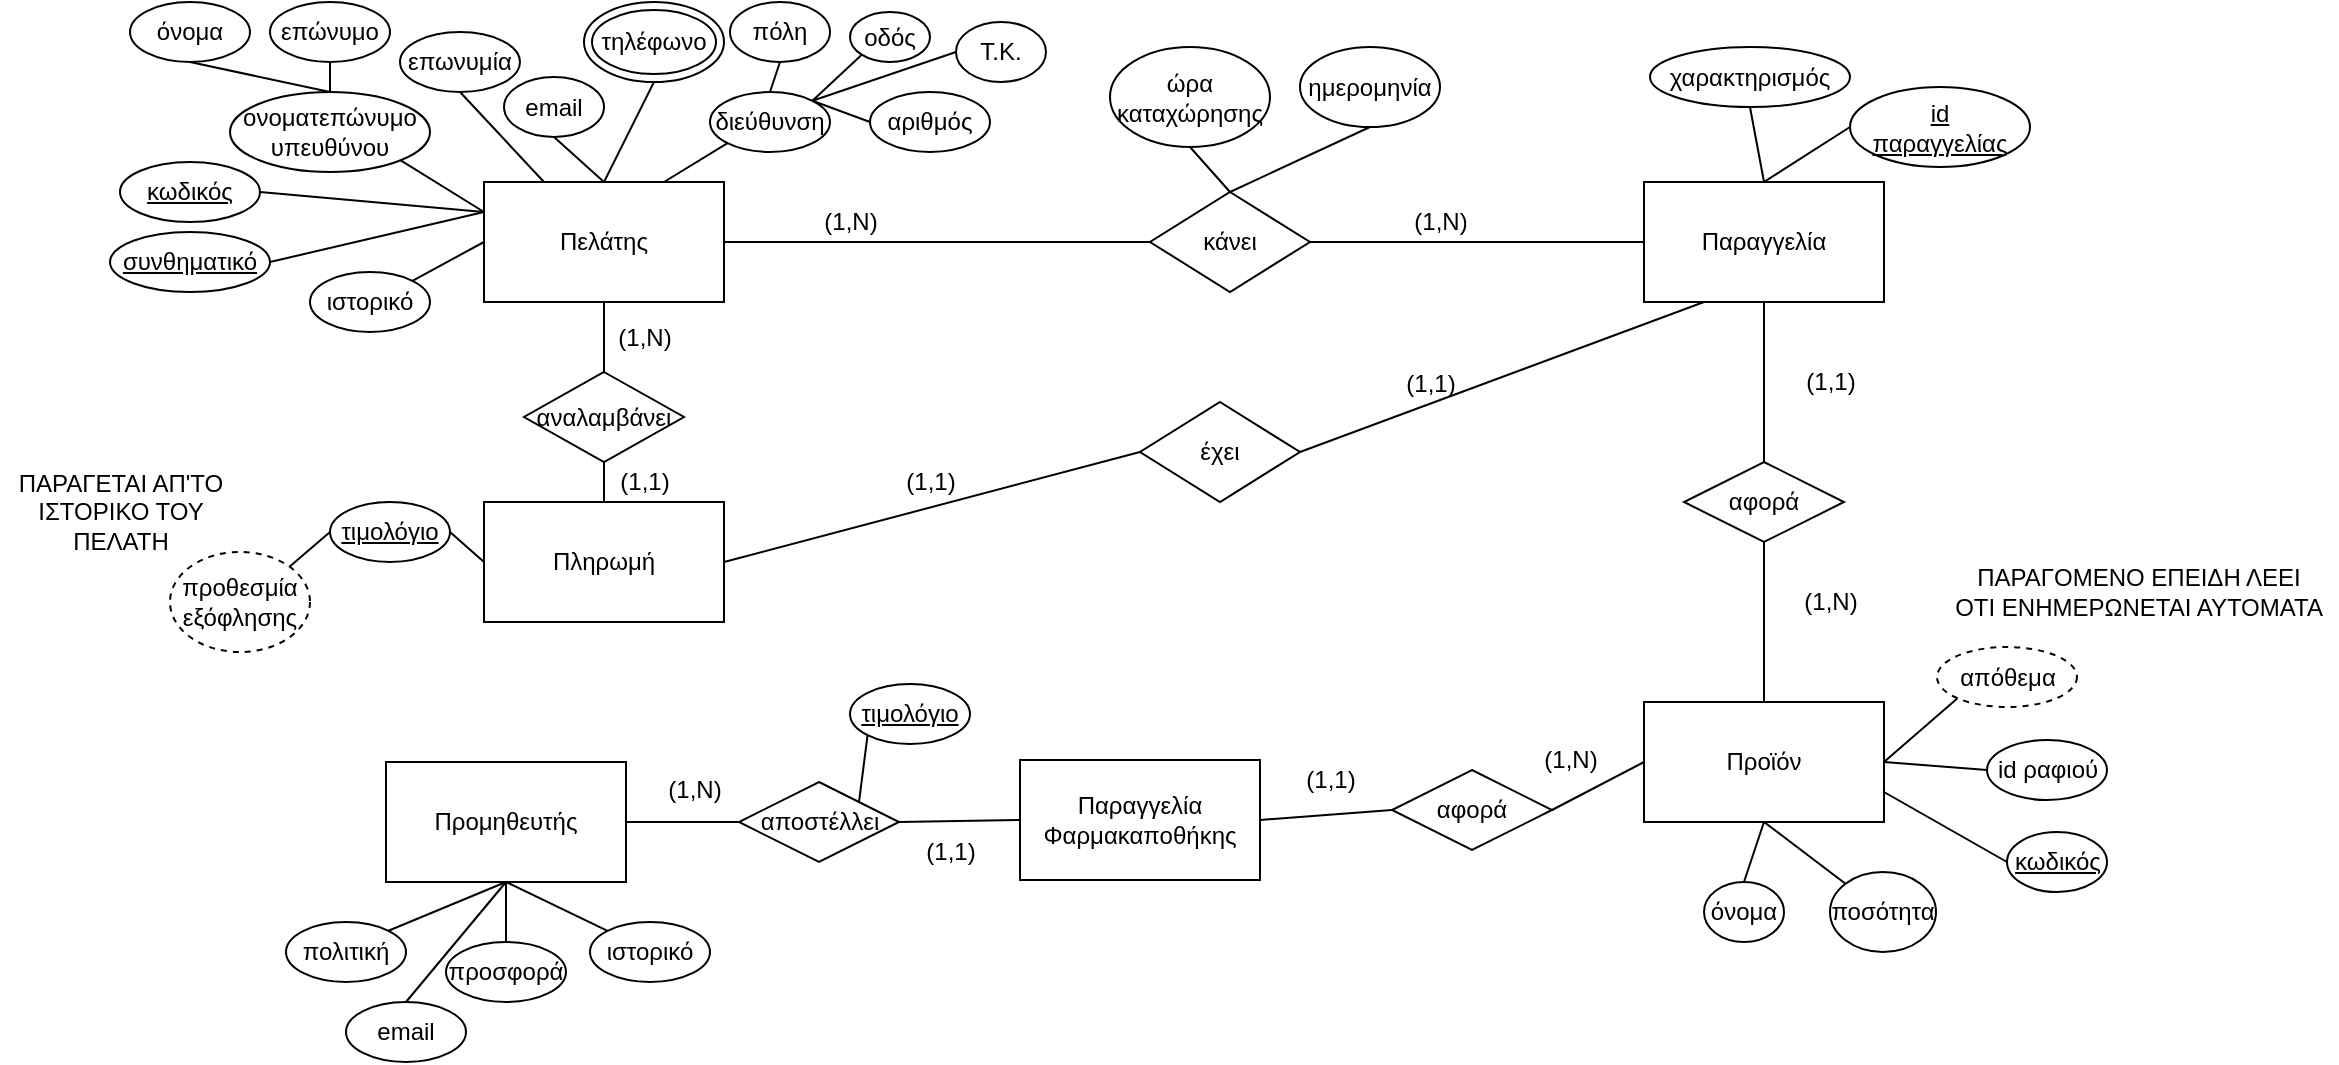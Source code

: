 <mxfile version="12.2.9" type="device" pages="1"><diagram id="gop_lKtW0Knvdo_FcBpR" name="Page-1"><mxGraphModel dx="1851" dy="485" grid="1" gridSize="10" guides="1" tooltips="1" connect="1" arrows="1" fold="1" page="1" pageScale="1" pageWidth="827" pageHeight="1169" math="0" shadow="0"><root><mxCell id="0"/><mxCell id="1" parent="0"/><mxCell id="A98wJO51iL6ed9MbW5DQ-1" value="Πελάτης" style="rounded=0;whiteSpace=wrap;html=1;" vertex="1" parent="1"><mxGeometry x="177" y="90" width="120" height="60" as="geometry"/></mxCell><mxCell id="A98wJO51iL6ed9MbW5DQ-2" value="κάνει" style="rhombus;whiteSpace=wrap;html=1;" vertex="1" parent="1"><mxGeometry x="510" y="95" width="80" height="50" as="geometry"/></mxCell><mxCell id="A98wJO51iL6ed9MbW5DQ-3" value="Παραγγελία" style="rounded=0;whiteSpace=wrap;html=1;" vertex="1" parent="1"><mxGeometry x="757" y="90" width="120" height="60" as="geometry"/></mxCell><mxCell id="A98wJO51iL6ed9MbW5DQ-4" value="" style="endArrow=none;html=1;entryX=1;entryY=0.5;entryDx=0;entryDy=0;exitX=0;exitY=0.5;exitDx=0;exitDy=0;" edge="1" parent="1" source="A98wJO51iL6ed9MbW5DQ-2" target="A98wJO51iL6ed9MbW5DQ-1"><mxGeometry width="50" height="50" relative="1" as="geometry"><mxPoint x="347" y="120" as="sourcePoint"/><mxPoint x="227" y="170" as="targetPoint"/></mxGeometry></mxCell><mxCell id="A98wJO51iL6ed9MbW5DQ-5" value="" style="endArrow=none;html=1;entryX=1;entryY=0.5;entryDx=0;entryDy=0;exitX=0;exitY=0.5;exitDx=0;exitDy=0;" edge="1" parent="1" source="A98wJO51iL6ed9MbW5DQ-3" target="A98wJO51iL6ed9MbW5DQ-2"><mxGeometry width="50" height="50" relative="1" as="geometry"><mxPoint x="357" y="220" as="sourcePoint"/><mxPoint x="407" y="170" as="targetPoint"/></mxGeometry></mxCell><mxCell id="A98wJO51iL6ed9MbW5DQ-7" value="ημερομηνία" style="ellipse;whiteSpace=wrap;html=1;fillColor=none;" vertex="1" parent="1"><mxGeometry x="585" y="22.5" width="70" height="40" as="geometry"/></mxCell><mxCell id="A98wJO51iL6ed9MbW5DQ-9" value="χαρακτηρισμός" style="ellipse;whiteSpace=wrap;html=1;fillColor=none;" vertex="1" parent="1"><mxGeometry x="760" y="22.5" width="100" height="30" as="geometry"/></mxCell><mxCell id="A98wJO51iL6ed9MbW5DQ-10" value="" style="endArrow=none;html=1;entryX=0.5;entryY=0;entryDx=0;entryDy=0;exitX=0.5;exitY=1;exitDx=0;exitDy=0;" edge="1" parent="1" source="A98wJO51iL6ed9MbW5DQ-7" target="A98wJO51iL6ed9MbW5DQ-2"><mxGeometry width="50" height="50" relative="1" as="geometry"><mxPoint x="770" y="70" as="sourcePoint"/><mxPoint x="497" y="270" as="targetPoint"/></mxGeometry></mxCell><mxCell id="A98wJO51iL6ed9MbW5DQ-11" value="" style="endArrow=none;html=1;entryX=0.5;entryY=0;entryDx=0;entryDy=0;exitX=0.5;exitY=1;exitDx=0;exitDy=0;" edge="1" parent="1" source="A98wJO51iL6ed9MbW5DQ-9" target="A98wJO51iL6ed9MbW5DQ-3"><mxGeometry width="50" height="50" relative="1" as="geometry"><mxPoint x="447" y="320" as="sourcePoint"/><mxPoint x="497" y="270" as="targetPoint"/></mxGeometry></mxCell><mxCell id="A98wJO51iL6ed9MbW5DQ-13" value="επωνυμία" style="ellipse;whiteSpace=wrap;html=1;" vertex="1" parent="1"><mxGeometry x="135" y="15" width="60" height="30" as="geometry"/></mxCell><mxCell id="A98wJO51iL6ed9MbW5DQ-14" value="email" style="ellipse;whiteSpace=wrap;html=1;" vertex="1" parent="1"><mxGeometry x="187" y="37.5" width="50" height="30" as="geometry"/></mxCell><mxCell id="A98wJO51iL6ed9MbW5DQ-16" value="πόλη" style="ellipse;whiteSpace=wrap;html=1;" vertex="1" parent="1"><mxGeometry x="300" width="50" height="30" as="geometry"/></mxCell><mxCell id="A98wJO51iL6ed9MbW5DQ-17" value="Τ.Κ." style="ellipse;whiteSpace=wrap;html=1;" vertex="1" parent="1"><mxGeometry x="413" y="10" width="45" height="30" as="geometry"/></mxCell><mxCell id="A98wJO51iL6ed9MbW5DQ-18" value="αριθμός" style="ellipse;whiteSpace=wrap;html=1;" vertex="1" parent="1"><mxGeometry x="370" y="45" width="60" height="30" as="geometry"/></mxCell><mxCell id="A98wJO51iL6ed9MbW5DQ-19" value="οδός" style="ellipse;whiteSpace=wrap;html=1;" vertex="1" parent="1"><mxGeometry x="360" y="5" width="40" height="25" as="geometry"/></mxCell><mxCell id="A98wJO51iL6ed9MbW5DQ-20" value="διεύθυνση" style="ellipse;whiteSpace=wrap;html=1;" vertex="1" parent="1"><mxGeometry x="290" y="45" width="60" height="30" as="geometry"/></mxCell><mxCell id="A98wJO51iL6ed9MbW5DQ-21" value="επώνυμο" style="ellipse;whiteSpace=wrap;html=1;" vertex="1" parent="1"><mxGeometry x="70" width="60" height="30" as="geometry"/></mxCell><mxCell id="A98wJO51iL6ed9MbW5DQ-22" value="όνομα" style="ellipse;whiteSpace=wrap;html=1;" vertex="1" parent="1"><mxGeometry width="60" height="30" as="geometry"/></mxCell><mxCell id="A98wJO51iL6ed9MbW5DQ-23" value="ονοματεπώνυμο&lt;br&gt;υπευθύνου" style="ellipse;whiteSpace=wrap;html=1;" vertex="1" parent="1"><mxGeometry x="50" y="45" width="100" height="40" as="geometry"/></mxCell><mxCell id="A98wJO51iL6ed9MbW5DQ-24" value="" style="endArrow=none;html=1;entryX=0.5;entryY=1;entryDx=0;entryDy=0;exitX=0.5;exitY=0;exitDx=0;exitDy=0;" edge="1" parent="1" source="A98wJO51iL6ed9MbW5DQ-23" target="A98wJO51iL6ed9MbW5DQ-21"><mxGeometry width="50" height="50" relative="1" as="geometry"><mxPoint x="30" y="155" as="sourcePoint"/><mxPoint x="130" y="32.5" as="targetPoint"/></mxGeometry></mxCell><mxCell id="A98wJO51iL6ed9MbW5DQ-25" value="" style="endArrow=none;html=1;entryX=0.5;entryY=0;entryDx=0;entryDy=0;exitX=0.5;exitY=1;exitDx=0;exitDy=0;" edge="1" parent="1" source="A98wJO51iL6ed9MbW5DQ-22" target="A98wJO51iL6ed9MbW5DQ-23"><mxGeometry width="50" height="50" relative="1" as="geometry"><mxPoint x="60" y="32.5" as="sourcePoint"/><mxPoint x="80" y="175" as="targetPoint"/></mxGeometry></mxCell><mxCell id="A98wJO51iL6ed9MbW5DQ-26" value="" style="endArrow=none;html=1;entryX=0;entryY=1;entryDx=0;entryDy=0;exitX=0.75;exitY=0;exitDx=0;exitDy=0;" edge="1" parent="1" source="A98wJO51iL6ed9MbW5DQ-1" target="A98wJO51iL6ed9MbW5DQ-20"><mxGeometry width="50" height="50" relative="1" as="geometry"><mxPoint x="315" y="220" as="sourcePoint"/><mxPoint x="365" y="170" as="targetPoint"/></mxGeometry></mxCell><mxCell id="A98wJO51iL6ed9MbW5DQ-27" value="" style="endArrow=none;html=1;exitX=1;exitY=0;exitDx=0;exitDy=0;entryX=0;entryY=1;entryDx=0;entryDy=0;" edge="1" parent="1" source="A98wJO51iL6ed9MbW5DQ-20" target="A98wJO51iL6ed9MbW5DQ-19"><mxGeometry width="50" height="50" relative="1" as="geometry"><mxPoint x="325" y="230" as="sourcePoint"/><mxPoint x="370" y="20" as="targetPoint"/></mxGeometry></mxCell><mxCell id="A98wJO51iL6ed9MbW5DQ-28" value="" style="endArrow=none;html=1;entryX=0;entryY=0.5;entryDx=0;entryDy=0;exitX=1;exitY=0;exitDx=0;exitDy=0;" edge="1" parent="1" source="A98wJO51iL6ed9MbW5DQ-20" target="A98wJO51iL6ed9MbW5DQ-18"><mxGeometry width="50" height="50" relative="1" as="geometry"><mxPoint x="335" y="240" as="sourcePoint"/><mxPoint x="385" y="190" as="targetPoint"/></mxGeometry></mxCell><mxCell id="A98wJO51iL6ed9MbW5DQ-29" value="" style="endArrow=none;html=1;entryX=0.5;entryY=1;entryDx=0;entryDy=0;exitX=0.5;exitY=0;exitDx=0;exitDy=0;" edge="1" parent="1" source="A98wJO51iL6ed9MbW5DQ-1" target="A98wJO51iL6ed9MbW5DQ-37"><mxGeometry width="50" height="50" relative="1" as="geometry"><mxPoint x="40" y="350" as="sourcePoint"/><mxPoint x="260" y="40" as="targetPoint"/></mxGeometry></mxCell><mxCell id="A98wJO51iL6ed9MbW5DQ-30" value="" style="endArrow=none;html=1;entryX=0.5;entryY=1;entryDx=0;entryDy=0;exitX=0.5;exitY=0;exitDx=0;exitDy=0;" edge="1" parent="1" source="A98wJO51iL6ed9MbW5DQ-1" target="A98wJO51iL6ed9MbW5DQ-14"><mxGeometry width="50" height="50" relative="1" as="geometry"><mxPoint x="50" y="360" as="sourcePoint"/><mxPoint x="100" y="310" as="targetPoint"/></mxGeometry></mxCell><mxCell id="A98wJO51iL6ed9MbW5DQ-31" value="" style="endArrow=none;html=1;entryX=1;entryY=1;entryDx=0;entryDy=0;exitX=0;exitY=0.25;exitDx=0;exitDy=0;" edge="1" parent="1" source="A98wJO51iL6ed9MbW5DQ-1" target="A98wJO51iL6ed9MbW5DQ-23"><mxGeometry width="50" height="50" relative="1" as="geometry"><mxPoint x="60" y="370" as="sourcePoint"/><mxPoint x="110" y="320" as="targetPoint"/></mxGeometry></mxCell><mxCell id="A98wJO51iL6ed9MbW5DQ-32" value="" style="endArrow=none;html=1;entryX=0.5;entryY=1;entryDx=0;entryDy=0;exitX=0.25;exitY=0;exitDx=0;exitDy=0;" edge="1" parent="1" source="A98wJO51iL6ed9MbW5DQ-1" target="A98wJO51iL6ed9MbW5DQ-13"><mxGeometry width="50" height="50" relative="1" as="geometry"><mxPoint x="70" y="380" as="sourcePoint"/><mxPoint x="120" y="330" as="targetPoint"/></mxGeometry></mxCell><mxCell id="A98wJO51iL6ed9MbW5DQ-33" value="" style="endArrow=none;html=1;entryX=0;entryY=0.5;entryDx=0;entryDy=0;exitX=1;exitY=0;exitDx=0;exitDy=0;" edge="1" parent="1" source="A98wJO51iL6ed9MbW5DQ-20" target="A98wJO51iL6ed9MbW5DQ-17"><mxGeometry width="50" height="50" relative="1" as="geometry"><mxPoint x="335" y="240" as="sourcePoint"/><mxPoint x="385" y="190" as="targetPoint"/></mxGeometry></mxCell><mxCell id="A98wJO51iL6ed9MbW5DQ-34" value="" style="endArrow=none;html=1;entryX=0.5;entryY=1;entryDx=0;entryDy=0;exitX=0.5;exitY=0;exitDx=0;exitDy=0;" edge="1" parent="1" source="A98wJO51iL6ed9MbW5DQ-20" target="A98wJO51iL6ed9MbW5DQ-16"><mxGeometry width="50" height="50" relative="1" as="geometry"><mxPoint x="345" y="250" as="sourcePoint"/><mxPoint x="395" y="200" as="targetPoint"/></mxGeometry></mxCell><mxCell id="A98wJO51iL6ed9MbW5DQ-35" value="(1,Ν)" style="text;html=1;align=center;verticalAlign=middle;resizable=0;points=[];;autosize=1;" vertex="1" parent="1"><mxGeometry x="340" y="100" width="40" height="20" as="geometry"/></mxCell><mxCell id="A98wJO51iL6ed9MbW5DQ-36" value="(1,Ν)" style="text;html=1;align=center;verticalAlign=middle;resizable=0;points=[];;autosize=1;" vertex="1" parent="1"><mxGeometry x="635" y="100" width="40" height="20" as="geometry"/></mxCell><mxCell id="A98wJO51iL6ed9MbW5DQ-37" value="τηλέφωνο" style="ellipse;shape=doubleEllipse;whiteSpace=wrap;html=1;" vertex="1" parent="1"><mxGeometry x="227" width="70" height="40" as="geometry"/></mxCell><mxCell id="A98wJO51iL6ed9MbW5DQ-38" value="&lt;u&gt;κωδικός&lt;/u&gt;" style="ellipse;whiteSpace=wrap;html=1;" vertex="1" parent="1"><mxGeometry x="-5" y="80" width="70" height="30" as="geometry"/></mxCell><mxCell id="A98wJO51iL6ed9MbW5DQ-39" value="&lt;u&gt;συνθηματικό&lt;/u&gt;" style="ellipse;whiteSpace=wrap;html=1;" vertex="1" parent="1"><mxGeometry x="-10" y="115" width="80" height="30" as="geometry"/></mxCell><mxCell id="A98wJO51iL6ed9MbW5DQ-40" value="" style="endArrow=none;html=1;entryX=0;entryY=0.25;entryDx=0;entryDy=0;exitX=1;exitY=0.5;exitDx=0;exitDy=0;" edge="1" parent="1" source="A98wJO51iL6ed9MbW5DQ-38" target="A98wJO51iL6ed9MbW5DQ-1"><mxGeometry width="50" height="50" relative="1" as="geometry"><mxPoint x="10" y="230" as="sourcePoint"/><mxPoint x="60" y="180" as="targetPoint"/></mxGeometry></mxCell><mxCell id="A98wJO51iL6ed9MbW5DQ-41" value="" style="endArrow=none;html=1;entryX=0;entryY=0.25;entryDx=0;entryDy=0;exitX=1;exitY=0.5;exitDx=0;exitDy=0;" edge="1" parent="1" source="A98wJO51iL6ed9MbW5DQ-39" target="A98wJO51iL6ed9MbW5DQ-1"><mxGeometry width="50" height="50" relative="1" as="geometry"><mxPoint x="10" y="300" as="sourcePoint"/><mxPoint x="60" y="250" as="targetPoint"/></mxGeometry></mxCell><mxCell id="A98wJO51iL6ed9MbW5DQ-42" value="αφορά" style="rhombus;whiteSpace=wrap;html=1;" vertex="1" parent="1"><mxGeometry x="777" y="230" width="80" height="40" as="geometry"/></mxCell><mxCell id="A98wJO51iL6ed9MbW5DQ-43" value="Προϊόν" style="rounded=0;whiteSpace=wrap;html=1;" vertex="1" parent="1"><mxGeometry x="757" y="350" width="120" height="60" as="geometry"/></mxCell><mxCell id="A98wJO51iL6ed9MbW5DQ-44" value="" style="endArrow=none;html=1;entryX=0.5;entryY=1;entryDx=0;entryDy=0;exitX=0.5;exitY=0;exitDx=0;exitDy=0;" edge="1" parent="1" source="A98wJO51iL6ed9MbW5DQ-42" target="A98wJO51iL6ed9MbW5DQ-3"><mxGeometry width="50" height="50" relative="1" as="geometry"><mxPoint x="100" y="480" as="sourcePoint"/><mxPoint x="150" y="430" as="targetPoint"/></mxGeometry></mxCell><mxCell id="A98wJO51iL6ed9MbW5DQ-45" value="" style="endArrow=none;html=1;entryX=0.5;entryY=1;entryDx=0;entryDy=0;exitX=0.5;exitY=0;exitDx=0;exitDy=0;" edge="1" parent="1" source="A98wJO51iL6ed9MbW5DQ-43" target="A98wJO51iL6ed9MbW5DQ-42"><mxGeometry width="50" height="50" relative="1" as="geometry"><mxPoint x="100" y="550" as="sourcePoint"/><mxPoint x="820" y="280" as="targetPoint"/></mxGeometry></mxCell><mxCell id="A98wJO51iL6ed9MbW5DQ-46" value="όνομα" style="ellipse;whiteSpace=wrap;html=1;" vertex="1" parent="1"><mxGeometry x="787" y="440" width="40" height="30" as="geometry"/></mxCell><mxCell id="A98wJO51iL6ed9MbW5DQ-47" value="ποσότητα" style="ellipse;whiteSpace=wrap;html=1;" vertex="1" parent="1"><mxGeometry x="850" y="435" width="53" height="40" as="geometry"/></mxCell><mxCell id="A98wJO51iL6ed9MbW5DQ-48" value="κωδικός" style="ellipse;whiteSpace=wrap;html=1;fontStyle=4" vertex="1" parent="1"><mxGeometry x="938.5" y="415" width="50" height="30" as="geometry"/></mxCell><mxCell id="A98wJO51iL6ed9MbW5DQ-49" value="id ραφιού" style="ellipse;whiteSpace=wrap;html=1;fillColor=none;" vertex="1" parent="1"><mxGeometry x="928.5" y="369" width="60" height="30" as="geometry"/></mxCell><mxCell id="A98wJO51iL6ed9MbW5DQ-50" value="απόθεμα" style="ellipse;whiteSpace=wrap;html=1;fillColor=none;dashed=1;" vertex="1" parent="1"><mxGeometry x="903.5" y="322.5" width="70" height="30" as="geometry"/></mxCell><mxCell id="A98wJO51iL6ed9MbW5DQ-51" value="(1,1)" style="text;html=1;align=center;verticalAlign=middle;resizable=0;points=[];;autosize=1;" vertex="1" parent="1"><mxGeometry x="830" y="180" width="40" height="20" as="geometry"/></mxCell><mxCell id="A98wJO51iL6ed9MbW5DQ-52" value="(1,Ν)" style="text;html=1;align=center;verticalAlign=middle;resizable=0;points=[];;autosize=1;" vertex="1" parent="1"><mxGeometry x="830" y="290" width="40" height="20" as="geometry"/></mxCell><mxCell id="A98wJO51iL6ed9MbW5DQ-54" value="" style="endArrow=none;html=1;entryX=0;entryY=1;entryDx=0;entryDy=0;exitX=1;exitY=0.5;exitDx=0;exitDy=0;" edge="1" parent="1" source="A98wJO51iL6ed9MbW5DQ-43" target="A98wJO51iL6ed9MbW5DQ-50"><mxGeometry width="50" height="50" relative="1" as="geometry"><mxPoint x="870" y="375" as="sourcePoint"/><mxPoint x="718" y="435" as="targetPoint"/></mxGeometry></mxCell><mxCell id="A98wJO51iL6ed9MbW5DQ-55" value="" style="endArrow=none;html=1;entryX=0;entryY=0.5;entryDx=0;entryDy=0;exitX=1;exitY=0.5;exitDx=0;exitDy=0;" edge="1" parent="1" source="A98wJO51iL6ed9MbW5DQ-43" target="A98wJO51iL6ed9MbW5DQ-49"><mxGeometry width="50" height="50" relative="1" as="geometry"><mxPoint x="880" y="390" as="sourcePoint"/><mxPoint x="735" y="450" as="targetPoint"/></mxGeometry></mxCell><mxCell id="A98wJO51iL6ed9MbW5DQ-56" value="" style="endArrow=none;html=1;entryX=0;entryY=0.5;entryDx=0;entryDy=0;exitX=1;exitY=0.75;exitDx=0;exitDy=0;" edge="1" parent="1" source="A98wJO51iL6ed9MbW5DQ-43" target="A98wJO51iL6ed9MbW5DQ-48"><mxGeometry width="50" height="50" relative="1" as="geometry"><mxPoint x="695" y="510" as="sourcePoint"/><mxPoint x="745" y="460" as="targetPoint"/></mxGeometry></mxCell><mxCell id="A98wJO51iL6ed9MbW5DQ-57" value="" style="endArrow=none;html=1;entryX=0.5;entryY=1;entryDx=0;entryDy=0;exitX=0;exitY=0;exitDx=0;exitDy=0;" edge="1" parent="1" source="A98wJO51iL6ed9MbW5DQ-47" target="A98wJO51iL6ed9MbW5DQ-43"><mxGeometry width="50" height="50" relative="1" as="geometry"><mxPoint x="705" y="520" as="sourcePoint"/><mxPoint x="755" y="470" as="targetPoint"/></mxGeometry></mxCell><mxCell id="A98wJO51iL6ed9MbW5DQ-58" value="" style="endArrow=none;html=1;entryX=0.5;entryY=1;entryDx=0;entryDy=0;exitX=0.5;exitY=0;exitDx=0;exitDy=0;" edge="1" parent="1" source="A98wJO51iL6ed9MbW5DQ-46" target="A98wJO51iL6ed9MbW5DQ-43"><mxGeometry width="50" height="50" relative="1" as="geometry"><mxPoint x="715" y="530" as="sourcePoint"/><mxPoint x="765" y="480" as="targetPoint"/></mxGeometry></mxCell><mxCell id="A98wJO51iL6ed9MbW5DQ-59" value="id&lt;br&gt;παραγγελίας" style="ellipse;whiteSpace=wrap;html=1;fontStyle=4" vertex="1" parent="1"><mxGeometry x="860" y="42.5" width="90" height="40" as="geometry"/></mxCell><mxCell id="A98wJO51iL6ed9MbW5DQ-60" value="" style="endArrow=none;html=1;entryX=0;entryY=0.5;entryDx=0;entryDy=0;exitX=0.5;exitY=0;exitDx=0;exitDy=0;" edge="1" parent="1" source="A98wJO51iL6ed9MbW5DQ-3" target="A98wJO51iL6ed9MbW5DQ-59"><mxGeometry width="50" height="50" relative="1" as="geometry"><mxPoint x="100" y="540" as="sourcePoint"/><mxPoint x="150" y="490" as="targetPoint"/></mxGeometry></mxCell><mxCell id="A98wJO51iL6ed9MbW5DQ-61" value="Προμηθευτής" style="rounded=0;whiteSpace=wrap;html=1;" vertex="1" parent="1"><mxGeometry x="128" y="380" width="120" height="60" as="geometry"/></mxCell><mxCell id="A98wJO51iL6ed9MbW5DQ-62" value="ώρα καταχώρησης" style="ellipse;whiteSpace=wrap;html=1;fillColor=none;" vertex="1" parent="1"><mxGeometry x="490" y="22.5" width="80" height="50" as="geometry"/></mxCell><mxCell id="A98wJO51iL6ed9MbW5DQ-63" value="" style="endArrow=none;html=1;entryX=0.5;entryY=0;entryDx=0;entryDy=0;exitX=0.5;exitY=1;exitDx=0;exitDy=0;" edge="1" parent="1" source="A98wJO51iL6ed9MbW5DQ-62" target="A98wJO51iL6ed9MbW5DQ-2"><mxGeometry width="50" height="50" relative="1" as="geometry"><mxPoint x="388" y="215" as="sourcePoint"/><mxPoint x="438" y="165" as="targetPoint"/></mxGeometry></mxCell><mxCell id="A98wJO51iL6ed9MbW5DQ-65" value="ΠΑΡΑΓΟΜΕΝΟ ΕΠΕΙΔΗ ΛΕΕΙ&lt;br&gt;ΟΤΙ ΕΝΗΜΕΡΩΝΕΤΑΙ ΑΥΤΟΜΑΤΑ" style="text;html=1;align=center;verticalAlign=middle;resizable=0;points=[];;autosize=1;" vertex="1" parent="1"><mxGeometry x="903.5" y="280" width="200" height="30" as="geometry"/></mxCell><mxCell id="A98wJO51iL6ed9MbW5DQ-67" value="ιστορικό" style="ellipse;whiteSpace=wrap;html=1;" vertex="1" parent="1"><mxGeometry x="90" y="135" width="60" height="30" as="geometry"/></mxCell><mxCell id="A98wJO51iL6ed9MbW5DQ-68" value="" style="endArrow=none;html=1;entryX=0;entryY=0.5;entryDx=0;entryDy=0;exitX=1;exitY=0;exitDx=0;exitDy=0;" edge="1" parent="1" source="A98wJO51iL6ed9MbW5DQ-67" target="A98wJO51iL6ed9MbW5DQ-1"><mxGeometry width="50" height="50" relative="1" as="geometry"><mxPoint y="540" as="sourcePoint"/><mxPoint x="50" y="490" as="targetPoint"/></mxGeometry></mxCell><mxCell id="A98wJO51iL6ed9MbW5DQ-69" value="Παραγγελία&lt;br&gt;Φαρμακαποθήκης" style="rounded=0;whiteSpace=wrap;html=1;" vertex="1" parent="1"><mxGeometry x="445" y="379" width="120" height="60" as="geometry"/></mxCell><mxCell id="A98wJO51iL6ed9MbW5DQ-71" value="αποστέλλει" style="rhombus;whiteSpace=wrap;html=1;" vertex="1" parent="1"><mxGeometry x="304.5" y="390" width="80" height="40" as="geometry"/></mxCell><mxCell id="A98wJO51iL6ed9MbW5DQ-74" value="" style="endArrow=none;html=1;entryX=0.25;entryY=1;entryDx=0;entryDy=0;exitX=1;exitY=0.5;exitDx=0;exitDy=0;" edge="1" parent="1" source="A98wJO51iL6ed9MbW5DQ-80" target="A98wJO51iL6ed9MbW5DQ-3"><mxGeometry width="50" height="50" relative="1" as="geometry"><mxPoint x="740" y="200" as="sourcePoint"/><mxPoint x="50" y="530" as="targetPoint"/></mxGeometry></mxCell><mxCell id="A98wJO51iL6ed9MbW5DQ-78" value="" style="endArrow=none;html=1;entryX=0.5;entryY=1;entryDx=0;entryDy=0;exitX=0.5;exitY=0;exitDx=0;exitDy=0;" edge="1" parent="1" source="A98wJO51iL6ed9MbW5DQ-81" target="A98wJO51iL6ed9MbW5DQ-1"><mxGeometry width="50" height="50" relative="1" as="geometry"><mxPoint x="237" y="180" as="sourcePoint"/><mxPoint x="50" y="530" as="targetPoint"/></mxGeometry></mxCell><mxCell id="A98wJO51iL6ed9MbW5DQ-79" value="Πληρωμή" style="rounded=0;whiteSpace=wrap;html=1;" vertex="1" parent="1"><mxGeometry x="177" y="250" width="120" height="60" as="geometry"/></mxCell><mxCell id="A98wJO51iL6ed9MbW5DQ-80" value="έχει" style="rhombus;whiteSpace=wrap;html=1;" vertex="1" parent="1"><mxGeometry x="505" y="200" width="80" height="50" as="geometry"/></mxCell><mxCell id="A98wJO51iL6ed9MbW5DQ-81" value="αναλαμβάνει" style="rhombus;whiteSpace=wrap;html=1;" vertex="1" parent="1"><mxGeometry x="197" y="185" width="80" height="45" as="geometry"/></mxCell><mxCell id="A98wJO51iL6ed9MbW5DQ-82" value="" style="endArrow=none;html=1;entryX=0.5;entryY=0;entryDx=0;entryDy=0;exitX=0.5;exitY=1;exitDx=0;exitDy=0;" edge="1" parent="1" source="A98wJO51iL6ed9MbW5DQ-81" target="A98wJO51iL6ed9MbW5DQ-79"><mxGeometry width="50" height="50" relative="1" as="geometry"><mxPoint x="247" y="195" as="sourcePoint"/><mxPoint x="247" y="160" as="targetPoint"/></mxGeometry></mxCell><mxCell id="A98wJO51iL6ed9MbW5DQ-83" value="(1,1)" style="text;html=1;align=center;verticalAlign=middle;resizable=0;points=[];;autosize=1;" vertex="1" parent="1"><mxGeometry x="237" y="230" width="40" height="20" as="geometry"/></mxCell><mxCell id="A98wJO51iL6ed9MbW5DQ-84" value="(1,Ν)" style="text;html=1;align=center;verticalAlign=middle;resizable=0;points=[];;autosize=1;" vertex="1" parent="1"><mxGeometry x="237" y="157.5" width="40" height="20" as="geometry"/></mxCell><mxCell id="A98wJO51iL6ed9MbW5DQ-85" value="" style="endArrow=none;html=1;entryX=0;entryY=0.5;entryDx=0;entryDy=0;exitX=1;exitY=0.5;exitDx=0;exitDy=0;" edge="1" parent="1" source="A98wJO51iL6ed9MbW5DQ-79" target="A98wJO51iL6ed9MbW5DQ-80"><mxGeometry width="50" height="50" relative="1" as="geometry"><mxPoint x="-10" y="580" as="sourcePoint"/><mxPoint x="40" y="530" as="targetPoint"/></mxGeometry></mxCell><mxCell id="A98wJO51iL6ed9MbW5DQ-86" value="&lt;u&gt;τιμολόγιο&lt;/u&gt;" style="ellipse;whiteSpace=wrap;html=1;" vertex="1" parent="1"><mxGeometry x="100" y="250" width="60" height="30" as="geometry"/></mxCell><mxCell id="A98wJO51iL6ed9MbW5DQ-87" value="προθεσμία&lt;br&gt;εξόφλησης" style="ellipse;whiteSpace=wrap;html=1;dashed=1;" vertex="1" parent="1"><mxGeometry x="20" y="275" width="70" height="50" as="geometry"/></mxCell><mxCell id="A98wJO51iL6ed9MbW5DQ-88" value="" style="endArrow=none;html=1;entryX=0;entryY=0.5;entryDx=0;entryDy=0;exitX=1;exitY=0;exitDx=0;exitDy=0;" edge="1" parent="1" source="A98wJO51iL6ed9MbW5DQ-87" target="A98wJO51iL6ed9MbW5DQ-86"><mxGeometry width="50" height="50" relative="1" as="geometry"><mxPoint x="85" y="360" as="sourcePoint"/><mxPoint x="135" y="310" as="targetPoint"/></mxGeometry></mxCell><mxCell id="A98wJO51iL6ed9MbW5DQ-89" value="" style="endArrow=none;html=1;entryX=0;entryY=0.5;entryDx=0;entryDy=0;exitX=1;exitY=0.5;exitDx=0;exitDy=0;" edge="1" parent="1" source="A98wJO51iL6ed9MbW5DQ-86" target="A98wJO51iL6ed9MbW5DQ-79"><mxGeometry width="50" height="50" relative="1" as="geometry"><mxPoint x="95" y="370" as="sourcePoint"/><mxPoint x="145" y="320" as="targetPoint"/></mxGeometry></mxCell><mxCell id="A98wJO51iL6ed9MbW5DQ-90" value="(1,1)" style="text;html=1;align=center;verticalAlign=middle;resizable=0;points=[];;autosize=1;" vertex="1" parent="1"><mxGeometry x="630" y="181" width="40" height="20" as="geometry"/></mxCell><mxCell id="A98wJO51iL6ed9MbW5DQ-91" value="(1,1)" style="text;html=1;align=center;verticalAlign=middle;resizable=0;points=[];;autosize=1;" vertex="1" parent="1"><mxGeometry x="380" y="230" width="40" height="20" as="geometry"/></mxCell><mxCell id="A98wJO51iL6ed9MbW5DQ-92" value="ΠΑΡΑΓΕΤΑΙ ΑΠ'ΤΟ&lt;br&gt;ΙΣΤΟΡΙΚΟ ΤΟΥ&lt;br&gt;ΠΕΛΑΤΗ" style="text;html=1;align=center;verticalAlign=middle;resizable=0;points=[];;autosize=1;" vertex="1" parent="1"><mxGeometry x="-65" y="230" width="120" height="50" as="geometry"/></mxCell><mxCell id="A98wJO51iL6ed9MbW5DQ-93" value="πολιτική" style="ellipse;whiteSpace=wrap;html=1;" vertex="1" parent="1"><mxGeometry x="78" y="460" width="60" height="30" as="geometry"/></mxCell><mxCell id="A98wJO51iL6ed9MbW5DQ-94" value="προσφορά" style="ellipse;whiteSpace=wrap;html=1;" vertex="1" parent="1"><mxGeometry x="158" y="470" width="60" height="30" as="geometry"/></mxCell><mxCell id="A98wJO51iL6ed9MbW5DQ-95" value="ιστορικό" style="ellipse;whiteSpace=wrap;html=1;" vertex="1" parent="1"><mxGeometry x="230" y="460" width="60" height="30" as="geometry"/></mxCell><mxCell id="A98wJO51iL6ed9MbW5DQ-96" value="email" style="ellipse;whiteSpace=wrap;html=1;" vertex="1" parent="1"><mxGeometry x="108" y="500" width="60" height="30" as="geometry"/></mxCell><mxCell id="A98wJO51iL6ed9MbW5DQ-97" value="&lt;u&gt;τιμολόγιο&lt;/u&gt;" style="ellipse;whiteSpace=wrap;html=1;" vertex="1" parent="1"><mxGeometry x="360" y="341" width="60" height="30" as="geometry"/></mxCell><mxCell id="A98wJO51iL6ed9MbW5DQ-99" value="" style="endArrow=none;html=1;entryX=1;entryY=0;entryDx=0;entryDy=0;exitX=0;exitY=1;exitDx=0;exitDy=0;" edge="1" parent="1" source="A98wJO51iL6ed9MbW5DQ-97" target="A98wJO51iL6ed9MbW5DQ-71"><mxGeometry width="50" height="50" relative="1" as="geometry"><mxPoint x="3" y="371" as="sourcePoint"/><mxPoint x="390" y="316" as="targetPoint"/></mxGeometry></mxCell><mxCell id="A98wJO51iL6ed9MbW5DQ-100" value="" style="endArrow=none;html=1;entryX=0.5;entryY=1;entryDx=0;entryDy=0;exitX=0;exitY=0;exitDx=0;exitDy=0;" edge="1" parent="1" source="A98wJO51iL6ed9MbW5DQ-95" target="A98wJO51iL6ed9MbW5DQ-61"><mxGeometry width="50" height="50" relative="1" as="geometry"><mxPoint x="-12" y="500" as="sourcePoint"/><mxPoint x="18" y="470" as="targetPoint"/></mxGeometry></mxCell><mxCell id="A98wJO51iL6ed9MbW5DQ-101" value="" style="endArrow=none;html=1;entryX=0.5;entryY=1;entryDx=0;entryDy=0;exitX=0.5;exitY=0;exitDx=0;exitDy=0;" edge="1" parent="1" source="A98wJO51iL6ed9MbW5DQ-94" target="A98wJO51iL6ed9MbW5DQ-61"><mxGeometry width="50" height="50" relative="1" as="geometry"><mxPoint x="-2" y="510" as="sourcePoint"/><mxPoint x="28" y="480" as="targetPoint"/></mxGeometry></mxCell><mxCell id="A98wJO51iL6ed9MbW5DQ-102" value="" style="endArrow=none;html=1;entryX=0.5;entryY=1;entryDx=0;entryDy=0;exitX=0.5;exitY=0;exitDx=0;exitDy=0;" edge="1" parent="1" source="A98wJO51iL6ed9MbW5DQ-96" target="A98wJO51iL6ed9MbW5DQ-61"><mxGeometry width="50" height="50" relative="1" as="geometry"><mxPoint x="8" y="520" as="sourcePoint"/><mxPoint x="38" y="490" as="targetPoint"/></mxGeometry></mxCell><mxCell id="A98wJO51iL6ed9MbW5DQ-103" value="" style="endArrow=none;html=1;entryX=0.5;entryY=1;entryDx=0;entryDy=0;exitX=1;exitY=0;exitDx=0;exitDy=0;" edge="1" parent="1" source="A98wJO51iL6ed9MbW5DQ-93" target="A98wJO51iL6ed9MbW5DQ-61"><mxGeometry width="50" height="50" relative="1" as="geometry"><mxPoint x="18" y="530" as="sourcePoint"/><mxPoint x="48" y="500" as="targetPoint"/></mxGeometry></mxCell><mxCell id="A98wJO51iL6ed9MbW5DQ-104" value="" style="endArrow=none;html=1;entryX=0;entryY=0.5;entryDx=0;entryDy=0;exitX=1;exitY=0.5;exitDx=0;exitDy=0;" edge="1" parent="1" source="A98wJO51iL6ed9MbW5DQ-71" target="A98wJO51iL6ed9MbW5DQ-69"><mxGeometry width="50" height="50" relative="1" as="geometry"><mxPoint x="-60" y="600" as="sourcePoint"/><mxPoint x="-10" y="550" as="targetPoint"/></mxGeometry></mxCell><mxCell id="A98wJO51iL6ed9MbW5DQ-105" value="" style="endArrow=none;html=1;entryX=1;entryY=0.5;entryDx=0;entryDy=0;exitX=0;exitY=0.5;exitDx=0;exitDy=0;" edge="1" parent="1" source="A98wJO51iL6ed9MbW5DQ-71" target="A98wJO51iL6ed9MbW5DQ-61"><mxGeometry width="50" height="50" relative="1" as="geometry"><mxPoint x="-60" y="670" as="sourcePoint"/><mxPoint x="-10" y="620" as="targetPoint"/></mxGeometry></mxCell><mxCell id="A98wJO51iL6ed9MbW5DQ-106" value="αφορά" style="rhombus;whiteSpace=wrap;html=1;" vertex="1" parent="1"><mxGeometry x="631" y="384" width="80" height="40" as="geometry"/></mxCell><mxCell id="A98wJO51iL6ed9MbW5DQ-107" value="" style="endArrow=none;html=1;entryX=0;entryY=0.5;entryDx=0;entryDy=0;exitX=1;exitY=0.5;exitDx=0;exitDy=0;" edge="1" parent="1" source="A98wJO51iL6ed9MbW5DQ-69" target="A98wJO51iL6ed9MbW5DQ-106"><mxGeometry width="50" height="50" relative="1" as="geometry"><mxPoint x="620" y="362.5" as="sourcePoint"/><mxPoint x="670" y="312.5" as="targetPoint"/></mxGeometry></mxCell><mxCell id="A98wJO51iL6ed9MbW5DQ-108" value="" style="endArrow=none;html=1;entryX=0;entryY=0.5;entryDx=0;entryDy=0;exitX=1;exitY=0.5;exitDx=0;exitDy=0;" edge="1" parent="1" source="A98wJO51iL6ed9MbW5DQ-106" target="A98wJO51iL6ed9MbW5DQ-43"><mxGeometry width="50" height="50" relative="1" as="geometry"><mxPoint x="630" y="372.5" as="sourcePoint"/><mxPoint x="680" y="322.5" as="targetPoint"/></mxGeometry></mxCell><mxCell id="A98wJO51iL6ed9MbW5DQ-109" value="(1,Ν)" style="text;html=1;align=center;verticalAlign=middle;resizable=0;points=[];;autosize=1;" vertex="1" parent="1"><mxGeometry x="700" y="369" width="40" height="20" as="geometry"/></mxCell><mxCell id="A98wJO51iL6ed9MbW5DQ-110" value="(1,1)" style="text;html=1;align=center;verticalAlign=middle;resizable=0;points=[];;autosize=1;" vertex="1" parent="1"><mxGeometry x="580" y="379" width="40" height="20" as="geometry"/></mxCell><mxCell id="A98wJO51iL6ed9MbW5DQ-111" value="(1,Ν)" style="text;html=1;align=center;verticalAlign=middle;resizable=0;points=[];;autosize=1;" vertex="1" parent="1"><mxGeometry x="262" y="384" width="40" height="20" as="geometry"/></mxCell><mxCell id="A98wJO51iL6ed9MbW5DQ-112" value="(1,1)" style="text;html=1;align=center;verticalAlign=middle;resizable=0;points=[];;autosize=1;" vertex="1" parent="1"><mxGeometry x="390" y="415" width="40" height="20" as="geometry"/></mxCell></root></mxGraphModel></diagram></mxfile>